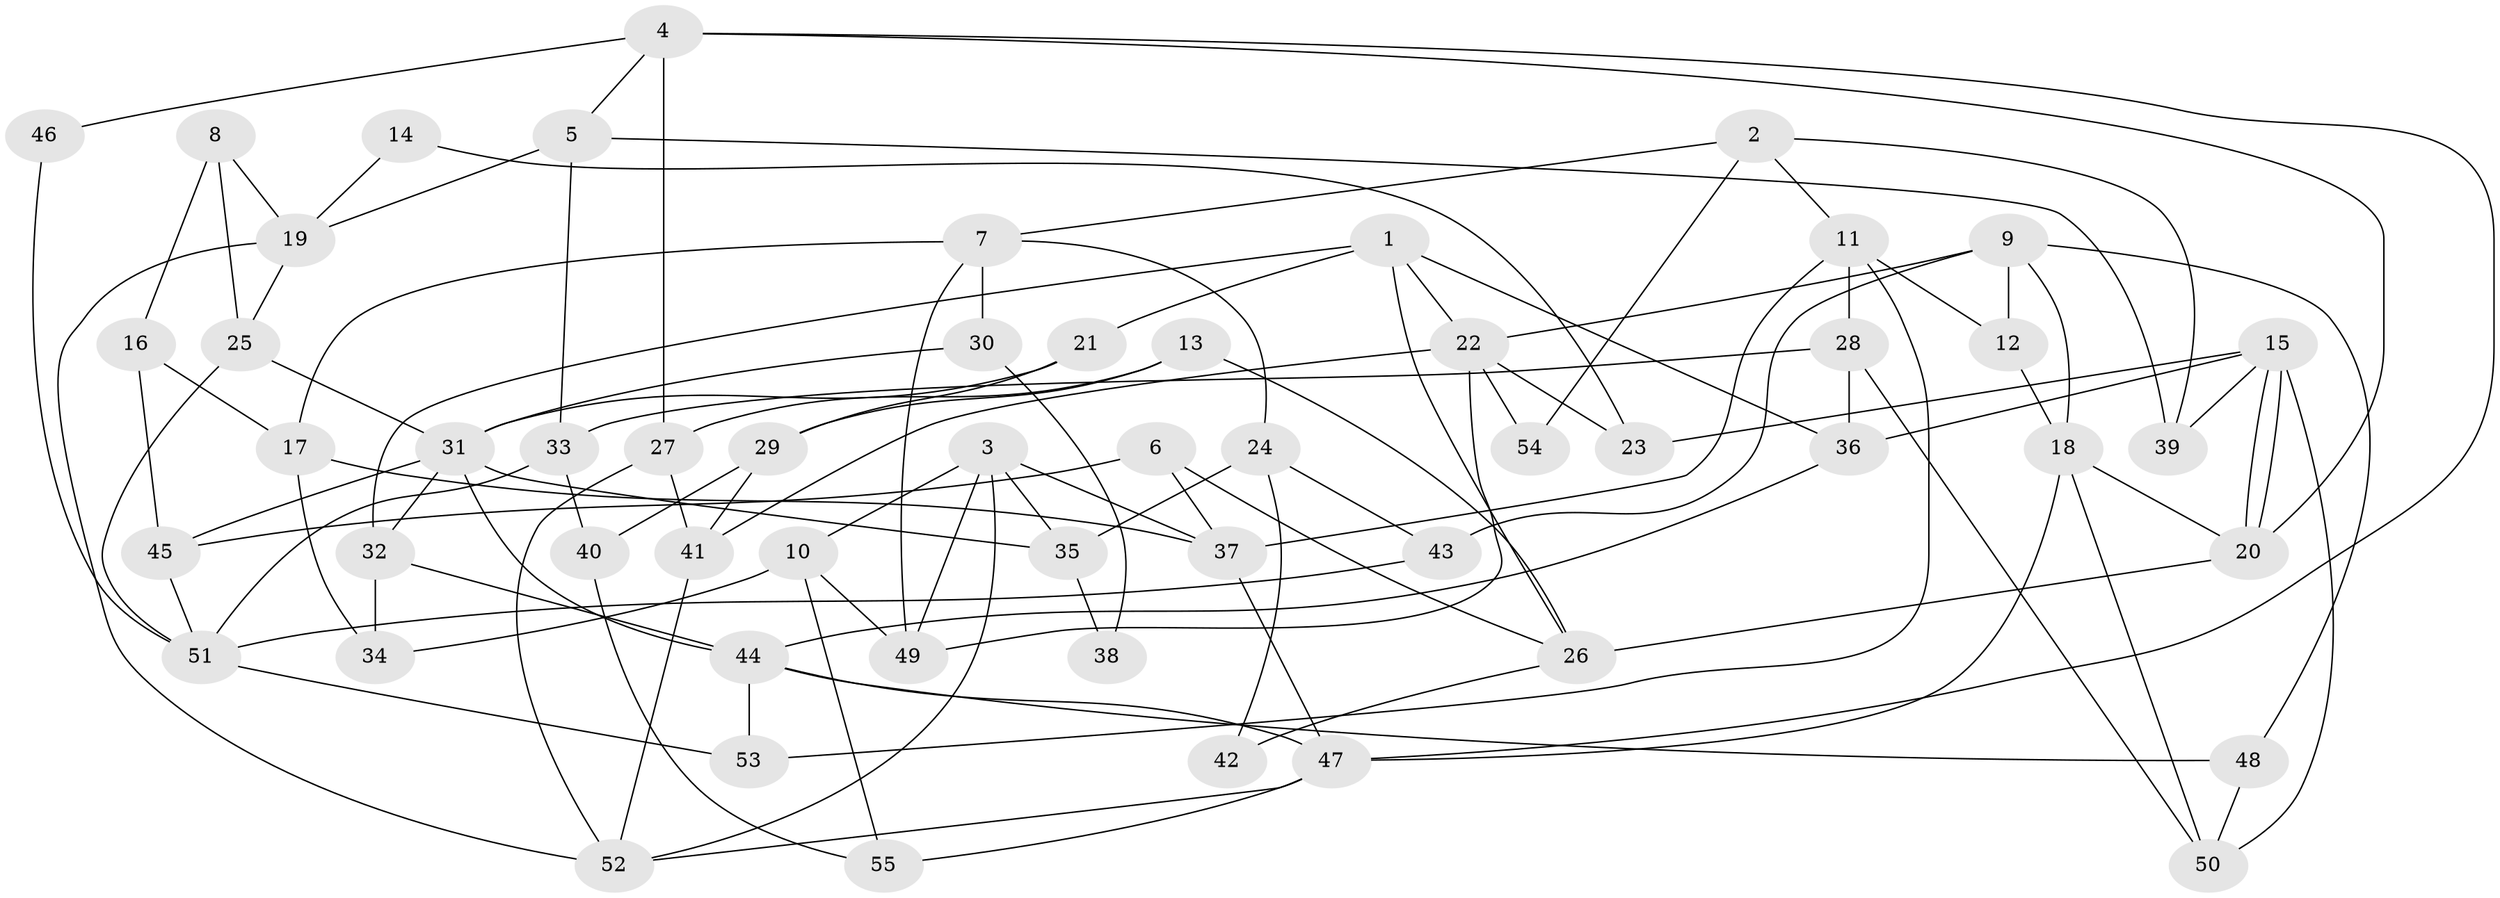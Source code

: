 // Generated by graph-tools (version 1.1) at 2025/51/03/09/25 04:51:02]
// undirected, 55 vertices, 110 edges
graph export_dot {
graph [start="1"]
  node [color=gray90,style=filled];
  1;
  2;
  3;
  4;
  5;
  6;
  7;
  8;
  9;
  10;
  11;
  12;
  13;
  14;
  15;
  16;
  17;
  18;
  19;
  20;
  21;
  22;
  23;
  24;
  25;
  26;
  27;
  28;
  29;
  30;
  31;
  32;
  33;
  34;
  35;
  36;
  37;
  38;
  39;
  40;
  41;
  42;
  43;
  44;
  45;
  46;
  47;
  48;
  49;
  50;
  51;
  52;
  53;
  54;
  55;
  1 -- 32;
  1 -- 22;
  1 -- 21;
  1 -- 26;
  1 -- 36;
  2 -- 7;
  2 -- 39;
  2 -- 11;
  2 -- 54;
  3 -- 52;
  3 -- 37;
  3 -- 10;
  3 -- 35;
  3 -- 49;
  4 -- 20;
  4 -- 47;
  4 -- 5;
  4 -- 27;
  4 -- 46;
  5 -- 33;
  5 -- 19;
  5 -- 39;
  6 -- 45;
  6 -- 26;
  6 -- 37;
  7 -- 49;
  7 -- 17;
  7 -- 24;
  7 -- 30;
  8 -- 25;
  8 -- 19;
  8 -- 16;
  9 -- 18;
  9 -- 12;
  9 -- 22;
  9 -- 43;
  9 -- 48;
  10 -- 49;
  10 -- 34;
  10 -- 55;
  11 -- 37;
  11 -- 12;
  11 -- 28;
  11 -- 53;
  12 -- 18;
  13 -- 27;
  13 -- 29;
  13 -- 26;
  14 -- 19;
  14 -- 23;
  15 -- 36;
  15 -- 20;
  15 -- 20;
  15 -- 23;
  15 -- 39;
  15 -- 50;
  16 -- 17;
  16 -- 45;
  17 -- 34;
  17 -- 37;
  18 -- 20;
  18 -- 50;
  18 -- 47;
  19 -- 52;
  19 -- 25;
  20 -- 26;
  21 -- 31;
  21 -- 29;
  22 -- 41;
  22 -- 23;
  22 -- 49;
  22 -- 54;
  24 -- 43;
  24 -- 35;
  24 -- 42;
  25 -- 31;
  25 -- 51;
  26 -- 42;
  27 -- 52;
  27 -- 41;
  28 -- 50;
  28 -- 33;
  28 -- 36;
  29 -- 40;
  29 -- 41;
  30 -- 31;
  30 -- 38;
  31 -- 35;
  31 -- 45;
  31 -- 32;
  31 -- 44;
  32 -- 44;
  32 -- 34;
  33 -- 51;
  33 -- 40;
  35 -- 38;
  36 -- 44;
  37 -- 47;
  40 -- 55;
  41 -- 52;
  43 -- 51;
  44 -- 47;
  44 -- 48;
  44 -- 53;
  45 -- 51;
  46 -- 51;
  47 -- 52;
  47 -- 55;
  48 -- 50;
  51 -- 53;
}
